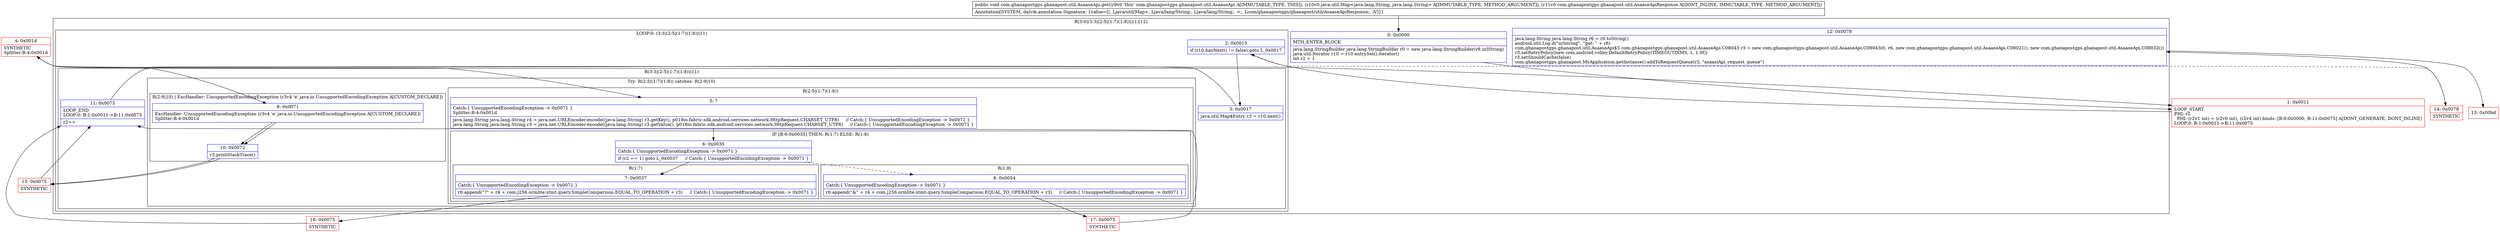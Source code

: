 digraph "CFG forcom.ghanapostgps.ghanapost.util.AsaaseApi.get(Ljava\/util\/Map;Lcom\/ghanapostgps\/ghanapost\/util\/AsaaseApiResponse;)V" {
subgraph cluster_Region_42740029 {
label = "R(3:0|(3:3|(2:5|(1:7)(1:8))|11)|12)";
node [shape=record,color=blue];
Node_0 [shape=record,label="{0\:\ 0x0000|MTH_ENTER_BLOCK\l|java.lang.StringBuilder java.lang.StringBuilder r0 = new java.lang.StringBuilder(r9.urlString)\ljava.util.Iterator r10 = r10.entrySet().iterator()\lint r2 = 1\l}"];
subgraph cluster_LoopRegion_1352698935 {
label = "LOOP:0: (3:3|(2:5|(1:7)(1:8))|11)";
node [shape=record,color=blue];
Node_2 [shape=record,label="{2\:\ 0x0015|if (r10.hasNext() != false) goto L_0x0017\l}"];
subgraph cluster_Region_696886319 {
label = "R(3:3|(2:5|(1:7)(1:8))|11)";
node [shape=record,color=blue];
Node_3 [shape=record,label="{3\:\ 0x0017|java.util.Map$Entry r3 = r10.next()\l}"];
subgraph cluster_TryCatchRegion_1422679889 {
label = "Try: R(2:5|(1:7)(1:8)) catches: R(2:9|10)";
node [shape=record,color=blue];
subgraph cluster_Region_1862650865 {
label = "R(2:5|(1:7)(1:8))";
node [shape=record,color=blue];
Node_5 [shape=record,label="{5\:\ ?|Catch:\{ UnsupportedEncodingException \-\> 0x0071 \}\lSplitter:B:4:0x001d\l|java.lang.String java.lang.String r4 = java.net.URLEncoder.encode((java.lang.String) r3.getKey(), p018io.fabric.sdk.android.services.network.HttpRequest.CHARSET_UTF8)     \/\/ Catch:\{ UnsupportedEncodingException \-\> 0x0071 \}\ljava.lang.String java.lang.String r3 = java.net.URLEncoder.encode((java.lang.String) r3.getValue(), p018io.fabric.sdk.android.services.network.HttpRequest.CHARSET_UTF8)     \/\/ Catch:\{ UnsupportedEncodingException \-\> 0x0071 \}\l}"];
subgraph cluster_IfRegion_1253025250 {
label = "IF [B:6:0x0035] THEN: R(1:7) ELSE: R(1:8)";
node [shape=record,color=blue];
Node_6 [shape=record,label="{6\:\ 0x0035|Catch:\{ UnsupportedEncodingException \-\> 0x0071 \}\l|if (r2 == 1) goto L_0x0037     \/\/ Catch:\{ UnsupportedEncodingException \-\> 0x0071 \}\l}"];
subgraph cluster_Region_1976174782 {
label = "R(1:7)";
node [shape=record,color=blue];
Node_7 [shape=record,label="{7\:\ 0x0037|Catch:\{ UnsupportedEncodingException \-\> 0x0071 \}\l|r0.append(\"?\" + r4 + com.j256.ormlite.stmt.query.SimpleComparison.EQUAL_TO_OPERATION + r3)     \/\/ Catch:\{ UnsupportedEncodingException \-\> 0x0071 \}\l}"];
}
subgraph cluster_Region_384994202 {
label = "R(1:8)";
node [shape=record,color=blue];
Node_8 [shape=record,label="{8\:\ 0x0054|Catch:\{ UnsupportedEncodingException \-\> 0x0071 \}\l|r0.append(\"&\" + r4 + com.j256.ormlite.stmt.query.SimpleComparison.EQUAL_TO_OPERATION + r3)     \/\/ Catch:\{ UnsupportedEncodingException \-\> 0x0071 \}\l}"];
}
}
}
subgraph cluster_Region_431836738 {
label = "R(2:9|10) | ExcHandler: UnsupportedEncodingException (r3v4 'e' java.io.UnsupportedEncodingException A[CUSTOM_DECLARE])\l";
node [shape=record,color=blue];
Node_9 [shape=record,label="{9\:\ 0x0071|ExcHandler: UnsupportedEncodingException (r3v4 'e' java.io.UnsupportedEncodingException A[CUSTOM_DECLARE])\lSplitter:B:4:0x001d\l}"];
Node_10 [shape=record,label="{10\:\ 0x0072|r3.printStackTrace()\l}"];
}
}
Node_11 [shape=record,label="{11\:\ 0x0075|LOOP_END\lLOOP:0: B:1:0x0011\-\>B:11:0x0075\l|r2++\l}"];
}
}
Node_12 [shape=record,label="{12\:\ 0x0078|java.lang.String java.lang.String r6 = r0.toString()\landroid.util.Log.d(\"urlstring\", \"get: \" + r6)\lcom.ghanapostgps.ghanapost.util.AsaaseApi$3 com.ghanapostgps.ghanapost.util.AsaaseApi.C08043 r3 = new com.ghanapostgps.ghanapost.util.AsaaseApi.C08043(0, r6, new com.ghanapostgps.ghanapost.util.AsaaseApi.C08021(), new com.ghanapostgps.ghanapost.util.AsaaseApi.C08032())\lr3.setRetryPolicy(new com.android.volley.DefaultRetryPolicy(TIMEOUTINMS, 1, 1.0f))\lr3.setShouldCache(false)\lcom.ghanapostgps.ghanapost.MyApplication.getInstance().addToRequestQueue(r3, \"asaasiApi_request_queue\")\l}"];
}
subgraph cluster_Region_431836738 {
label = "R(2:9|10) | ExcHandler: UnsupportedEncodingException (r3v4 'e' java.io.UnsupportedEncodingException A[CUSTOM_DECLARE])\l";
node [shape=record,color=blue];
Node_9 [shape=record,label="{9\:\ 0x0071|ExcHandler: UnsupportedEncodingException (r3v4 'e' java.io.UnsupportedEncodingException A[CUSTOM_DECLARE])\lSplitter:B:4:0x001d\l}"];
Node_10 [shape=record,label="{10\:\ 0x0072|r3.printStackTrace()\l}"];
}
Node_1 [shape=record,color=red,label="{1\:\ 0x0011|LOOP_START\lPHI: r2 \l  PHI: (r2v1 int) = (r2v0 int), (r2v4 int) binds: [B:0:0x0000, B:11:0x0075] A[DONT_GENERATE, DONT_INLINE]\lLOOP:0: B:1:0x0011\-\>B:11:0x0075\l}"];
Node_4 [shape=record,color=red,label="{4\:\ 0x001d|SYNTHETIC\lSplitter:B:4:0x001d\l}"];
Node_13 [shape=record,color=red,label="{13\:\ 0x00bd}"];
Node_14 [shape=record,color=red,label="{14\:\ 0x0078|SYNTHETIC\l}"];
Node_15 [shape=record,color=red,label="{15\:\ 0x0075|SYNTHETIC\l}"];
Node_16 [shape=record,color=red,label="{16\:\ 0x0075|SYNTHETIC\l}"];
Node_17 [shape=record,color=red,label="{17\:\ 0x0075|SYNTHETIC\l}"];
MethodNode[shape=record,label="{public void com.ghanapostgps.ghanapost.util.AsaaseApi.get((r9v0 'this' com.ghanapostgps.ghanapost.util.AsaaseApi A[IMMUTABLE_TYPE, THIS]), (r10v0 java.util.Map\<java.lang.String, java.lang.String\> A[IMMUTABLE_TYPE, METHOD_ARGUMENT]), (r11v0 com.ghanapostgps.ghanapost.util.AsaaseApiResponse A[DONT_INLINE, IMMUTABLE_TYPE, METHOD_ARGUMENT]))  | Annotation[SYSTEM, dalvik.annotation.Signature, \{value=[(, Ljava\/util\/Map\<, Ljava\/lang\/String;, Ljava\/lang\/String;, \>;, Lcom\/ghanapostgps\/ghanapost\/util\/AsaaseApiResponse;, )V]\}]\l}"];
MethodNode -> Node_0;
Node_0 -> Node_1;
Node_2 -> Node_3;
Node_2 -> Node_14[style=dashed];
Node_3 -> Node_4;
Node_5 -> Node_6;
Node_6 -> Node_7;
Node_6 -> Node_8[style=dashed];
Node_7 -> Node_16;
Node_8 -> Node_17;
Node_9 -> Node_10;
Node_10 -> Node_15;
Node_11 -> Node_1;
Node_12 -> Node_13;
Node_9 -> Node_10;
Node_10 -> Node_15;
Node_1 -> Node_2;
Node_4 -> Node_5;
Node_4 -> Node_9;
Node_14 -> Node_12;
Node_15 -> Node_11;
Node_16 -> Node_11;
Node_17 -> Node_11;
}


